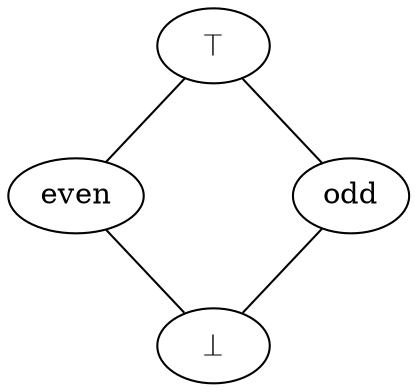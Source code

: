 graph G {
    nodesep=1;
    margin=0;
    rankdir="BT"

    "even" -- t;
       "odd" -- t;
    b -- "even";
       b -- "odd";

    b [label="⏊",rank=0];
    t [label="⏉",rank=2];
}